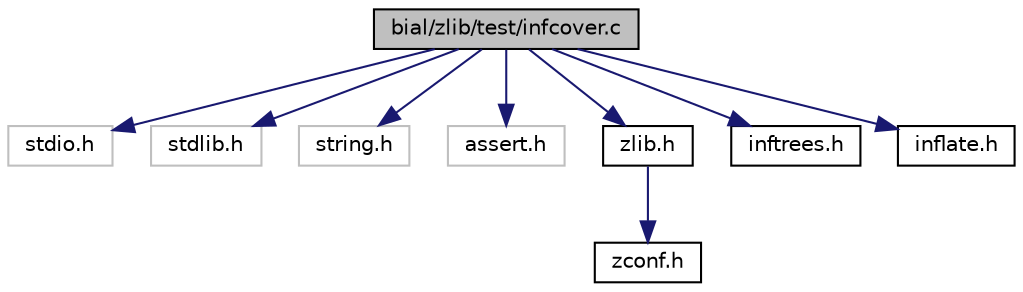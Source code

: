 digraph "bial/zlib/test/infcover.c"
{
  edge [fontname="Helvetica",fontsize="10",labelfontname="Helvetica",labelfontsize="10"];
  node [fontname="Helvetica",fontsize="10",shape=record];
  Node1 [label="bial/zlib/test/infcover.c",height=0.2,width=0.4,color="black", fillcolor="grey75", style="filled", fontcolor="black"];
  Node1 -> Node2 [color="midnightblue",fontsize="10",style="solid",fontname="Helvetica"];
  Node2 [label="stdio.h",height=0.2,width=0.4,color="grey75", fillcolor="white", style="filled"];
  Node1 -> Node3 [color="midnightblue",fontsize="10",style="solid",fontname="Helvetica"];
  Node3 [label="stdlib.h",height=0.2,width=0.4,color="grey75", fillcolor="white", style="filled"];
  Node1 -> Node4 [color="midnightblue",fontsize="10",style="solid",fontname="Helvetica"];
  Node4 [label="string.h",height=0.2,width=0.4,color="grey75", fillcolor="white", style="filled"];
  Node1 -> Node5 [color="midnightblue",fontsize="10",style="solid",fontname="Helvetica"];
  Node5 [label="assert.h",height=0.2,width=0.4,color="grey75", fillcolor="white", style="filled"];
  Node1 -> Node6 [color="midnightblue",fontsize="10",style="solid",fontname="Helvetica"];
  Node6 [label="zlib.h",height=0.2,width=0.4,color="black", fillcolor="white", style="filled",URL="$zlib_8h.html"];
  Node6 -> Node7 [color="midnightblue",fontsize="10",style="solid",fontname="Helvetica"];
  Node7 [label="zconf.h",height=0.2,width=0.4,color="black", fillcolor="white", style="filled",URL="$zconf_8h.html"];
  Node1 -> Node8 [color="midnightblue",fontsize="10",style="solid",fontname="Helvetica"];
  Node8 [label="inftrees.h",height=0.2,width=0.4,color="black", fillcolor="white", style="filled",URL="$inftrees_8h.html"];
  Node1 -> Node9 [color="midnightblue",fontsize="10",style="solid",fontname="Helvetica"];
  Node9 [label="inflate.h",height=0.2,width=0.4,color="black", fillcolor="white", style="filled",URL="$inflate_8h.html"];
}
